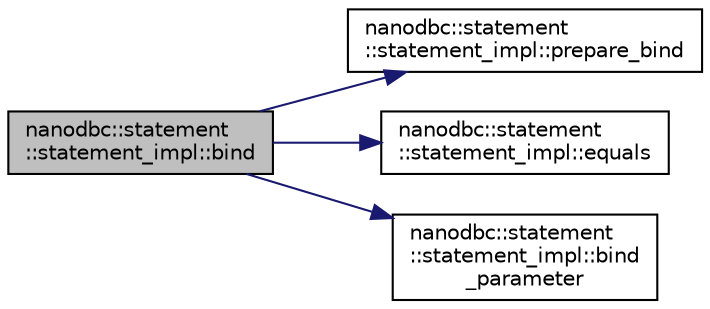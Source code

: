 digraph "nanodbc::statement::statement_impl::bind"
{
 // LATEX_PDF_SIZE
  edge [fontname="Helvetica",fontsize="10",labelfontname="Helvetica",labelfontsize="10"];
  node [fontname="Helvetica",fontsize="10",shape=record];
  rankdir="LR";
  Node16 [label="nanodbc::statement\l::statement_impl::bind",height=0.2,width=0.4,color="black", fillcolor="grey75", style="filled", fontcolor="black",tooltip=" "];
  Node16 -> Node17 [color="midnightblue",fontsize="10",style="solid",fontname="Helvetica"];
  Node17 [label="nanodbc::statement\l::statement_impl::prepare_bind",height=0.2,width=0.4,color="black", fillcolor="white", style="filled",URL="$classnanodbc_1_1statement_1_1statement__impl.html#a25e6e41813daf5bf2c19add2b5acbf9b",tooltip=" "];
  Node16 -> Node18 [color="midnightblue",fontsize="10",style="solid",fontname="Helvetica"];
  Node18 [label="nanodbc::statement\l::statement_impl::equals",height=0.2,width=0.4,color="black", fillcolor="white", style="filled",URL="$classnanodbc_1_1statement_1_1statement__impl.html#a5005c8f34878233ef86f68a3cd291840",tooltip=" "];
  Node16 -> Node19 [color="midnightblue",fontsize="10",style="solid",fontname="Helvetica"];
  Node19 [label="nanodbc::statement\l::statement_impl::bind\l_parameter",height=0.2,width=0.4,color="black", fillcolor="white", style="filled",URL="$classnanodbc_1_1statement_1_1statement__impl.html#a8d3802d770a7e45ad53433728e9daa34",tooltip=" "];
}
